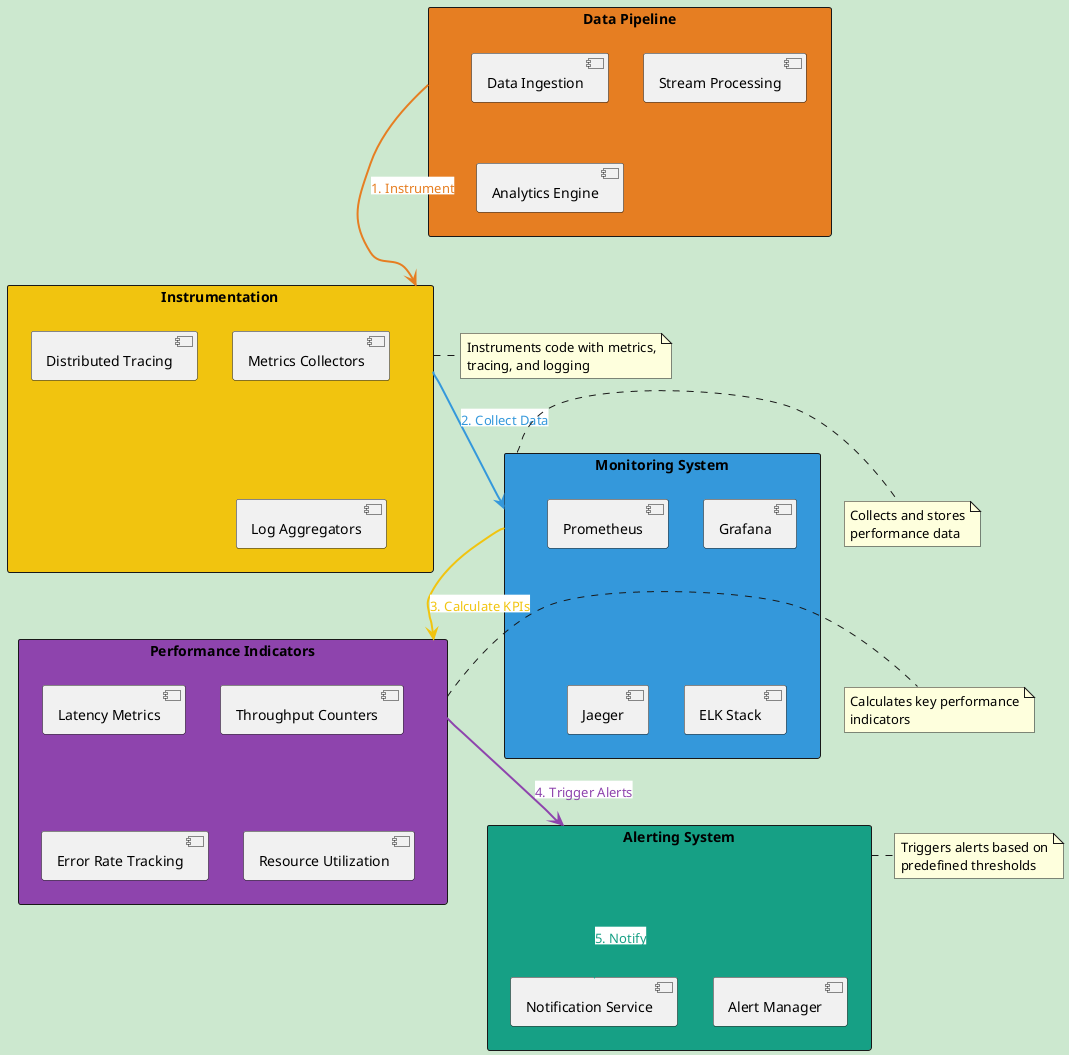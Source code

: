 @startuml Performance Monitoring System

!define PRIMARY_COLOR #E67E22
!define SECONDARY_COLOR #3498DB
!define TERTIARY_COLOR #F1C40F
!define QUATERNARY_COLOR #8E44AD
!define QUINARY_COLOR #16A085

!pragma layout dot
allowmixing
skinparam backgroundColor #CCE8CF

rectangle "Data Pipeline" as DP PRIMARY_COLOR {
    component "Data Ingestion" as DI
    component "Stream Processing" as SP
    component "Analytics Engine" as AE
}

rectangle "Monitoring System" as MS SECONDARY_COLOR {
    component "Prometheus" as PR
    component "Grafana" as GR
    component "Jaeger" as JA
    component "ELK Stack" as ELK
}

rectangle "Instrumentation" as IN TERTIARY_COLOR {
    component "Metrics Collectors" as MC
    component "Distributed Tracing" as DT
    component "Log Aggregators" as LA
}

rectangle "Performance Indicators" as PI QUATERNARY_COLOR {
    component "Latency Metrics" as LM
    component "Throughput Counters" as TC
    component "Error Rate Tracking" as ERT
    component "Resource Utilization" as RU
}

rectangle "Alerting System" as AS QUINARY_COLOR {
    component "Alert Manager" as AM
    component "Notification Service" as NS
}

DP -[PRIMARY_COLOR,thickness=2]-> IN : <back:#FFFFFF><color:PRIMARY_COLOR>1. Instrument</color></back>
IN -[SECONDARY_COLOR,thickness=2]-> MS : <back:#FFFFFF><color:SECONDARY_COLOR>2. Collect Data</color></back>
MS -[TERTIARY_COLOR,thickness=2]-> PI : <back:#FFFFFF><color:TERTIARY_COLOR>3. Calculate KPIs</color></back>
PI -[QUATERNARY_COLOR,thickness=2]-> AS : <back:#FFFFFF><color:QUATERNARY_COLOR>4. Trigger Alerts</color></back>
AS -[QUINARY_COLOR,thickness=2]-> NS : <back:#FFFFFF><color:QUINARY_COLOR>5. Notify</color></back>

note right of IN
  Instruments code with metrics,
  tracing, and logging
end note

note right of MS
  Collects and stores
  performance data
end note

note right of PI
  Calculates key performance
  indicators
end note

note right of AS
  Triggers alerts based on
  predefined thresholds
end note

@enduml
